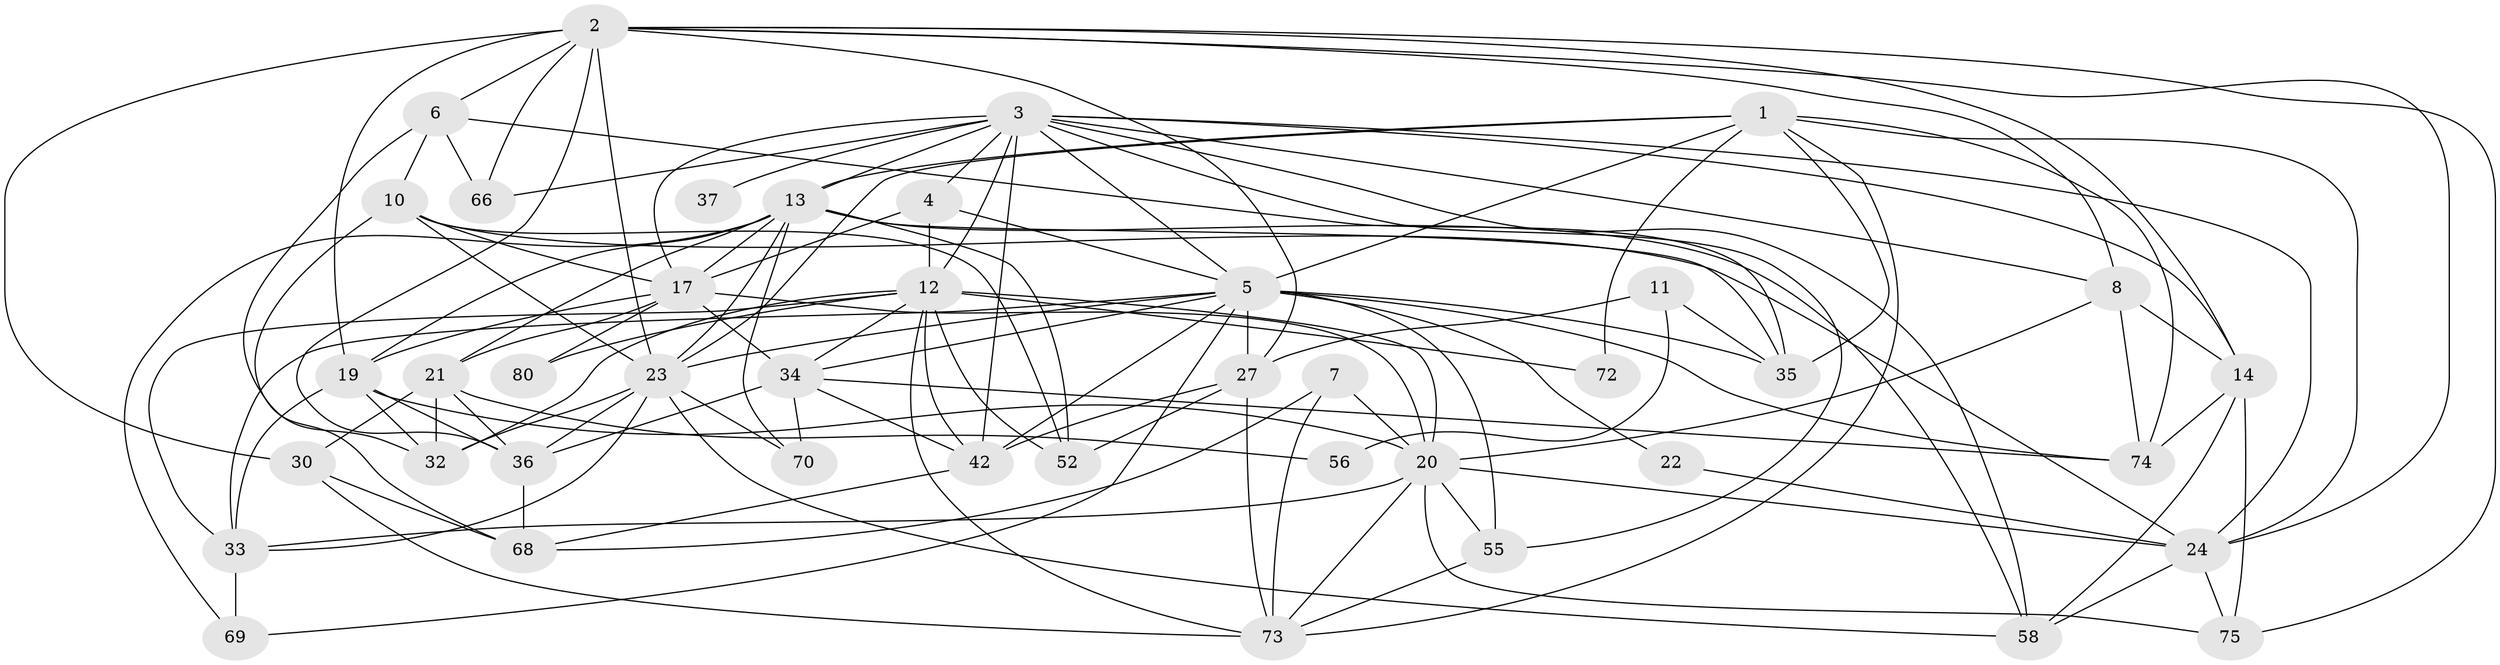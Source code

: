 // original degree distribution, {4: 0.36470588235294116, 5: 0.23529411764705882, 6: 0.058823529411764705, 3: 0.21176470588235294, 7: 0.023529411764705882, 2: 0.10588235294117647}
// Generated by graph-tools (version 1.1) at 2025/15/03/09/25 04:15:05]
// undirected, 42 vertices, 123 edges
graph export_dot {
graph [start="1"]
  node [color=gray90,style=filled];
  1 [super="+57"];
  2 [super="+48"];
  3 [super="+64+9+50"];
  4;
  5 [super="+15"];
  6 [super="+44"];
  7;
  8 [super="+39"];
  10 [super="+41"];
  11;
  12 [super="+43+31"];
  13 [super="+71+61+65"];
  14 [super="+46"];
  17 [super="+18+53"];
  19 [super="+45+25"];
  20 [super="+29"];
  21 [super="+26"];
  22;
  23 [super="+67"];
  24 [super="+51"];
  27 [super="+28"];
  30 [super="+54"];
  32 [super="+63"];
  33;
  34 [super="+47"];
  35;
  36 [super="+76"];
  37;
  42 [super="+79"];
  52;
  55;
  56;
  58 [super="+59"];
  66;
  68 [super="+82"];
  69;
  70;
  72;
  73;
  74;
  75;
  80;
  1 -- 35;
  1 -- 74;
  1 -- 24;
  1 -- 73;
  1 -- 72;
  1 -- 13;
  1 -- 5;
  1 -- 23;
  2 -- 36;
  2 -- 19;
  2 -- 66;
  2 -- 30;
  2 -- 8;
  2 -- 75;
  2 -- 14;
  2 -- 6;
  2 -- 24;
  2 -- 27;
  2 -- 23;
  3 -- 14;
  3 -- 12;
  3 -- 66;
  3 -- 17;
  3 -- 37 [weight=2];
  3 -- 55;
  3 -- 4;
  3 -- 13;
  3 -- 8;
  3 -- 24;
  3 -- 5;
  3 -- 58;
  3 -- 42;
  4 -- 12;
  4 -- 17;
  4 -- 5;
  5 -- 22;
  5 -- 34;
  5 -- 33;
  5 -- 35;
  5 -- 69;
  5 -- 74;
  5 -- 23;
  5 -- 55;
  5 -- 27 [weight=2];
  5 -- 42 [weight=2];
  6 -- 66;
  6 -- 35;
  6 -- 32;
  6 -- 10;
  7 -- 68;
  7 -- 73;
  7 -- 20;
  8 -- 74;
  8 -- 14;
  8 -- 20;
  10 -- 23;
  10 -- 17;
  10 -- 52;
  10 -- 68;
  10 -- 24;
  11 -- 35;
  11 -- 56;
  11 -- 27;
  12 -- 73;
  12 -- 33;
  12 -- 52;
  12 -- 80;
  12 -- 42;
  12 -- 72;
  12 -- 20;
  12 -- 32;
  12 -- 34;
  13 -- 69;
  13 -- 52;
  13 -- 58;
  13 -- 21;
  13 -- 35;
  13 -- 19;
  13 -- 70;
  13 -- 17;
  13 -- 23;
  14 -- 58;
  14 -- 75;
  14 -- 74;
  17 -- 21;
  17 -- 34;
  17 -- 20;
  17 -- 80;
  17 -- 19;
  19 -- 32 [weight=2];
  19 -- 33;
  19 -- 36;
  19 -- 20;
  20 -- 33;
  20 -- 73;
  20 -- 75;
  20 -- 55;
  20 -- 24;
  21 -- 36;
  21 -- 56;
  21 -- 32;
  21 -- 30;
  22 -- 24;
  23 -- 32;
  23 -- 36;
  23 -- 33;
  23 -- 70;
  23 -- 58;
  24 -- 75;
  24 -- 58;
  27 -- 73;
  27 -- 52;
  27 -- 42;
  30 -- 73;
  30 -- 68;
  33 -- 69;
  34 -- 74;
  34 -- 70;
  34 -- 36;
  34 -- 42;
  36 -- 68;
  42 -- 68;
  55 -- 73;
}
